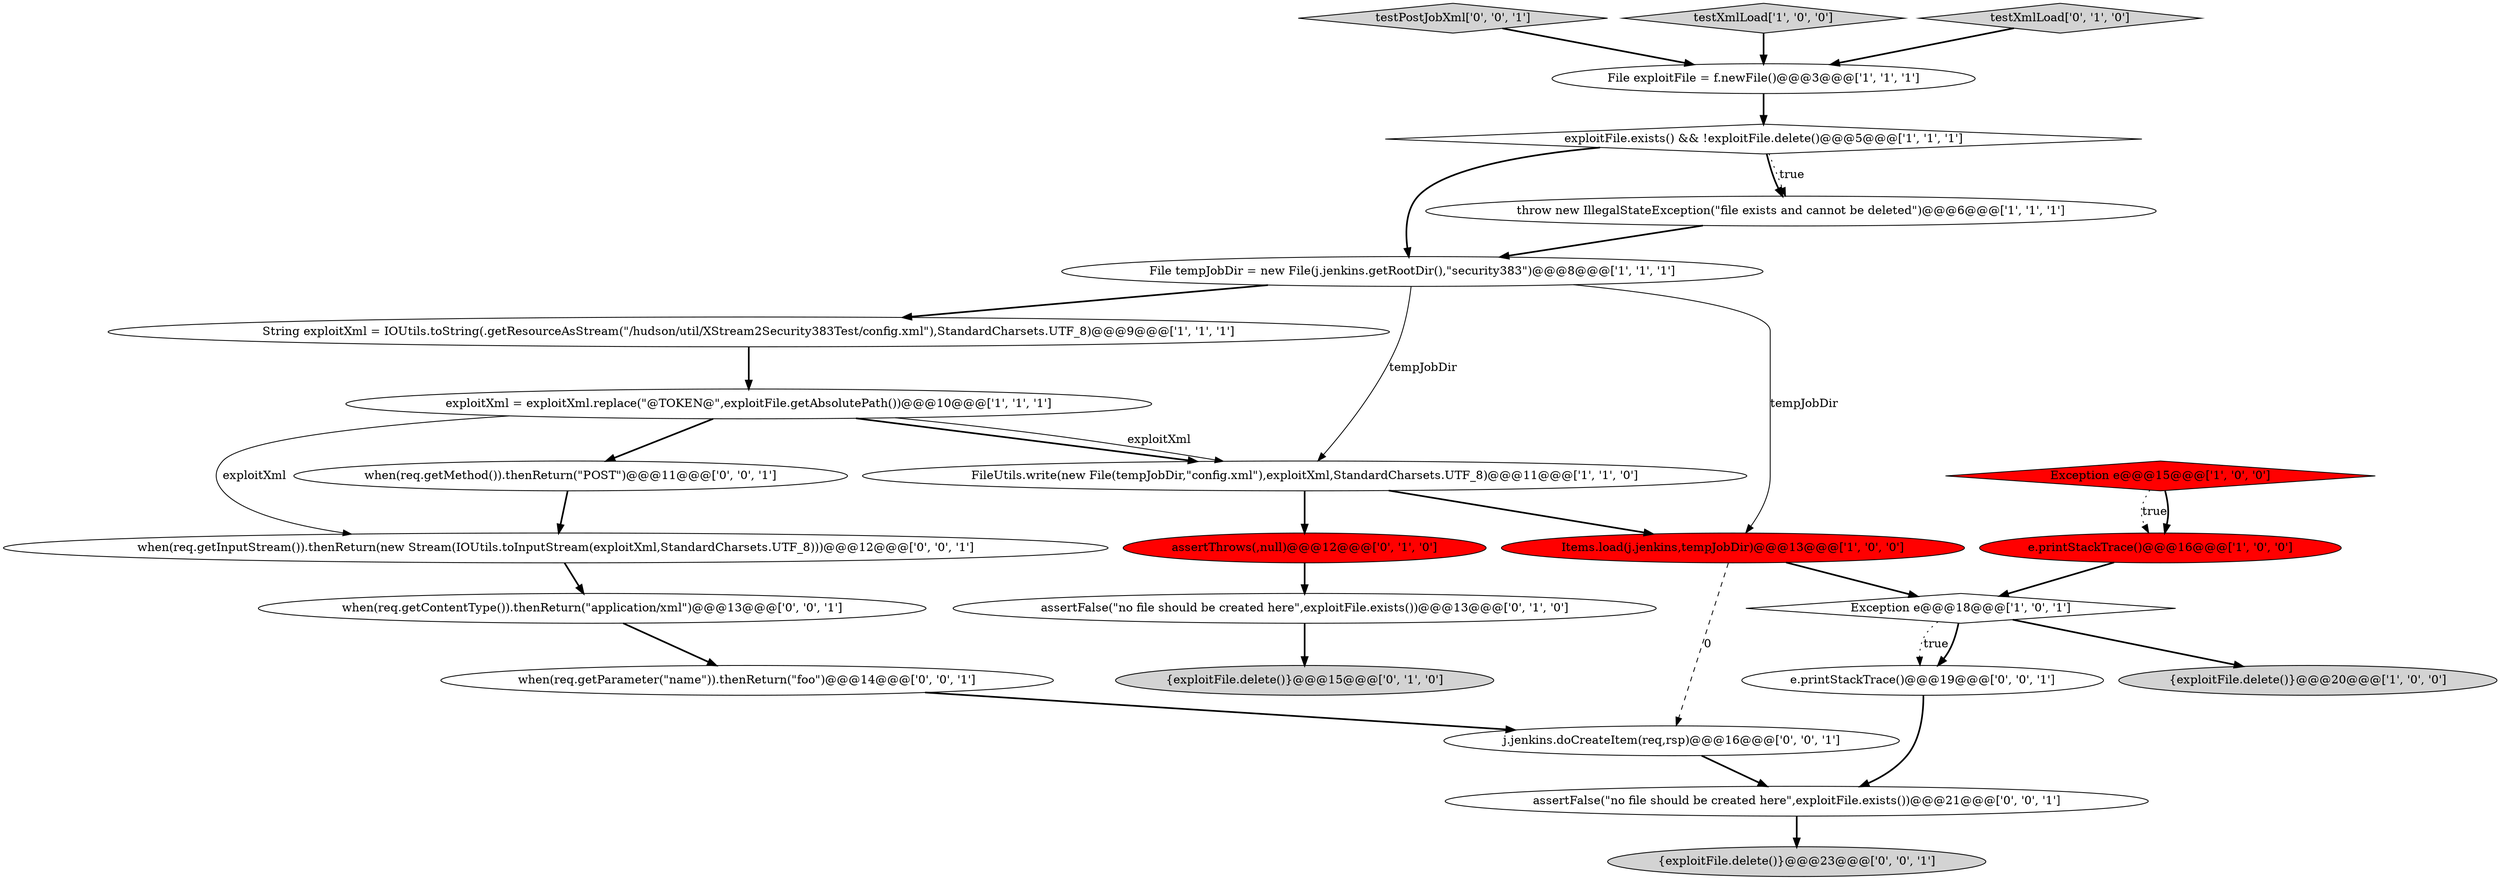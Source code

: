 digraph {
10 [style = filled, label = "exploitFile.exists() && !exploitFile.delete()@@@5@@@['1', '1', '1']", fillcolor = white, shape = diamond image = "AAA0AAABBB1BBB"];
23 [style = filled, label = "when(req.getContentType()).thenReturn(\"application/xml\")@@@13@@@['0', '0', '1']", fillcolor = white, shape = ellipse image = "AAA0AAABBB3BBB"];
11 [style = filled, label = "FileUtils.write(new File(tempJobDir,\"config.xml\"),exploitXml,StandardCharsets.UTF_8)@@@11@@@['1', '1', '0']", fillcolor = white, shape = ellipse image = "AAA0AAABBB1BBB"];
3 [style = filled, label = "exploitXml = exploitXml.replace(\"@TOKEN@\",exploitFile.getAbsolutePath())@@@10@@@['1', '1', '1']", fillcolor = white, shape = ellipse image = "AAA0AAABBB1BBB"];
25 [style = filled, label = "assertFalse(\"no file should be created here\",exploitFile.exists())@@@21@@@['0', '0', '1']", fillcolor = white, shape = ellipse image = "AAA0AAABBB3BBB"];
9 [style = filled, label = "File exploitFile = f.newFile()@@@3@@@['1', '1', '1']", fillcolor = white, shape = ellipse image = "AAA0AAABBB1BBB"];
21 [style = filled, label = "testPostJobXml['0', '0', '1']", fillcolor = lightgray, shape = diamond image = "AAA0AAABBB3BBB"];
16 [style = filled, label = "assertThrows(,null)@@@12@@@['0', '1', '0']", fillcolor = red, shape = ellipse image = "AAA1AAABBB2BBB"];
15 [style = filled, label = "assertFalse(\"no file should be created here\",exploitFile.exists())@@@13@@@['0', '1', '0']", fillcolor = white, shape = ellipse image = "AAA0AAABBB2BBB"];
6 [style = filled, label = "String exploitXml = IOUtils.toString(.getResourceAsStream(\"/hudson/util/XStream2Security383Test/config.xml\"),StandardCharsets.UTF_8)@@@9@@@['1', '1', '1']", fillcolor = white, shape = ellipse image = "AAA0AAABBB1BBB"];
19 [style = filled, label = "when(req.getMethod()).thenReturn(\"POST\")@@@11@@@['0', '0', '1']", fillcolor = white, shape = ellipse image = "AAA0AAABBB3BBB"];
2 [style = filled, label = "e.printStackTrace()@@@16@@@['1', '0', '0']", fillcolor = red, shape = ellipse image = "AAA1AAABBB1BBB"];
7 [style = filled, label = "Exception e@@@15@@@['1', '0', '0']", fillcolor = red, shape = diamond image = "AAA1AAABBB1BBB"];
4 [style = filled, label = "Items.load(j.jenkins,tempJobDir)@@@13@@@['1', '0', '0']", fillcolor = red, shape = ellipse image = "AAA1AAABBB1BBB"];
24 [style = filled, label = "j.jenkins.doCreateItem(req,rsp)@@@16@@@['0', '0', '1']", fillcolor = white, shape = ellipse image = "AAA0AAABBB3BBB"];
18 [style = filled, label = "{exploitFile.delete()}@@@23@@@['0', '0', '1']", fillcolor = lightgray, shape = ellipse image = "AAA0AAABBB3BBB"];
0 [style = filled, label = "{exploitFile.delete()}@@@20@@@['1', '0', '0']", fillcolor = lightgray, shape = ellipse image = "AAA0AAABBB1BBB"];
1 [style = filled, label = "throw new IllegalStateException(\"file exists and cannot be deleted\")@@@6@@@['1', '1', '1']", fillcolor = white, shape = ellipse image = "AAA0AAABBB1BBB"];
22 [style = filled, label = "when(req.getInputStream()).thenReturn(new Stream(IOUtils.toInputStream(exploitXml,StandardCharsets.UTF_8)))@@@12@@@['0', '0', '1']", fillcolor = white, shape = ellipse image = "AAA0AAABBB3BBB"];
12 [style = filled, label = "testXmlLoad['1', '0', '0']", fillcolor = lightgray, shape = diamond image = "AAA0AAABBB1BBB"];
13 [style = filled, label = "testXmlLoad['0', '1', '0']", fillcolor = lightgray, shape = diamond image = "AAA0AAABBB2BBB"];
5 [style = filled, label = "File tempJobDir = new File(j.jenkins.getRootDir(),\"security383\")@@@8@@@['1', '1', '1']", fillcolor = white, shape = ellipse image = "AAA0AAABBB1BBB"];
14 [style = filled, label = "{exploitFile.delete()}@@@15@@@['0', '1', '0']", fillcolor = lightgray, shape = ellipse image = "AAA0AAABBB2BBB"];
8 [style = filled, label = "Exception e@@@18@@@['1', '0', '1']", fillcolor = white, shape = diamond image = "AAA0AAABBB1BBB"];
20 [style = filled, label = "when(req.getParameter(\"name\")).thenReturn(\"foo\")@@@14@@@['0', '0', '1']", fillcolor = white, shape = ellipse image = "AAA0AAABBB3BBB"];
17 [style = filled, label = "e.printStackTrace()@@@19@@@['0', '0', '1']", fillcolor = white, shape = ellipse image = "AAA0AAABBB3BBB"];
1->5 [style = bold, label=""];
11->16 [style = bold, label=""];
6->3 [style = bold, label=""];
16->15 [style = bold, label=""];
17->25 [style = bold, label=""];
7->2 [style = dotted, label="true"];
23->20 [style = bold, label=""];
15->14 [style = bold, label=""];
11->4 [style = bold, label=""];
8->17 [style = dotted, label="true"];
25->18 [style = bold, label=""];
3->11 [style = bold, label=""];
9->10 [style = bold, label=""];
12->9 [style = bold, label=""];
22->23 [style = bold, label=""];
5->4 [style = solid, label="tempJobDir"];
8->0 [style = bold, label=""];
8->17 [style = bold, label=""];
21->9 [style = bold, label=""];
10->5 [style = bold, label=""];
5->6 [style = bold, label=""];
3->19 [style = bold, label=""];
5->11 [style = solid, label="tempJobDir"];
7->2 [style = bold, label=""];
24->25 [style = bold, label=""];
3->11 [style = solid, label="exploitXml"];
4->8 [style = bold, label=""];
13->9 [style = bold, label=""];
10->1 [style = dotted, label="true"];
4->24 [style = dashed, label="0"];
20->24 [style = bold, label=""];
10->1 [style = bold, label=""];
3->22 [style = solid, label="exploitXml"];
19->22 [style = bold, label=""];
2->8 [style = bold, label=""];
}
